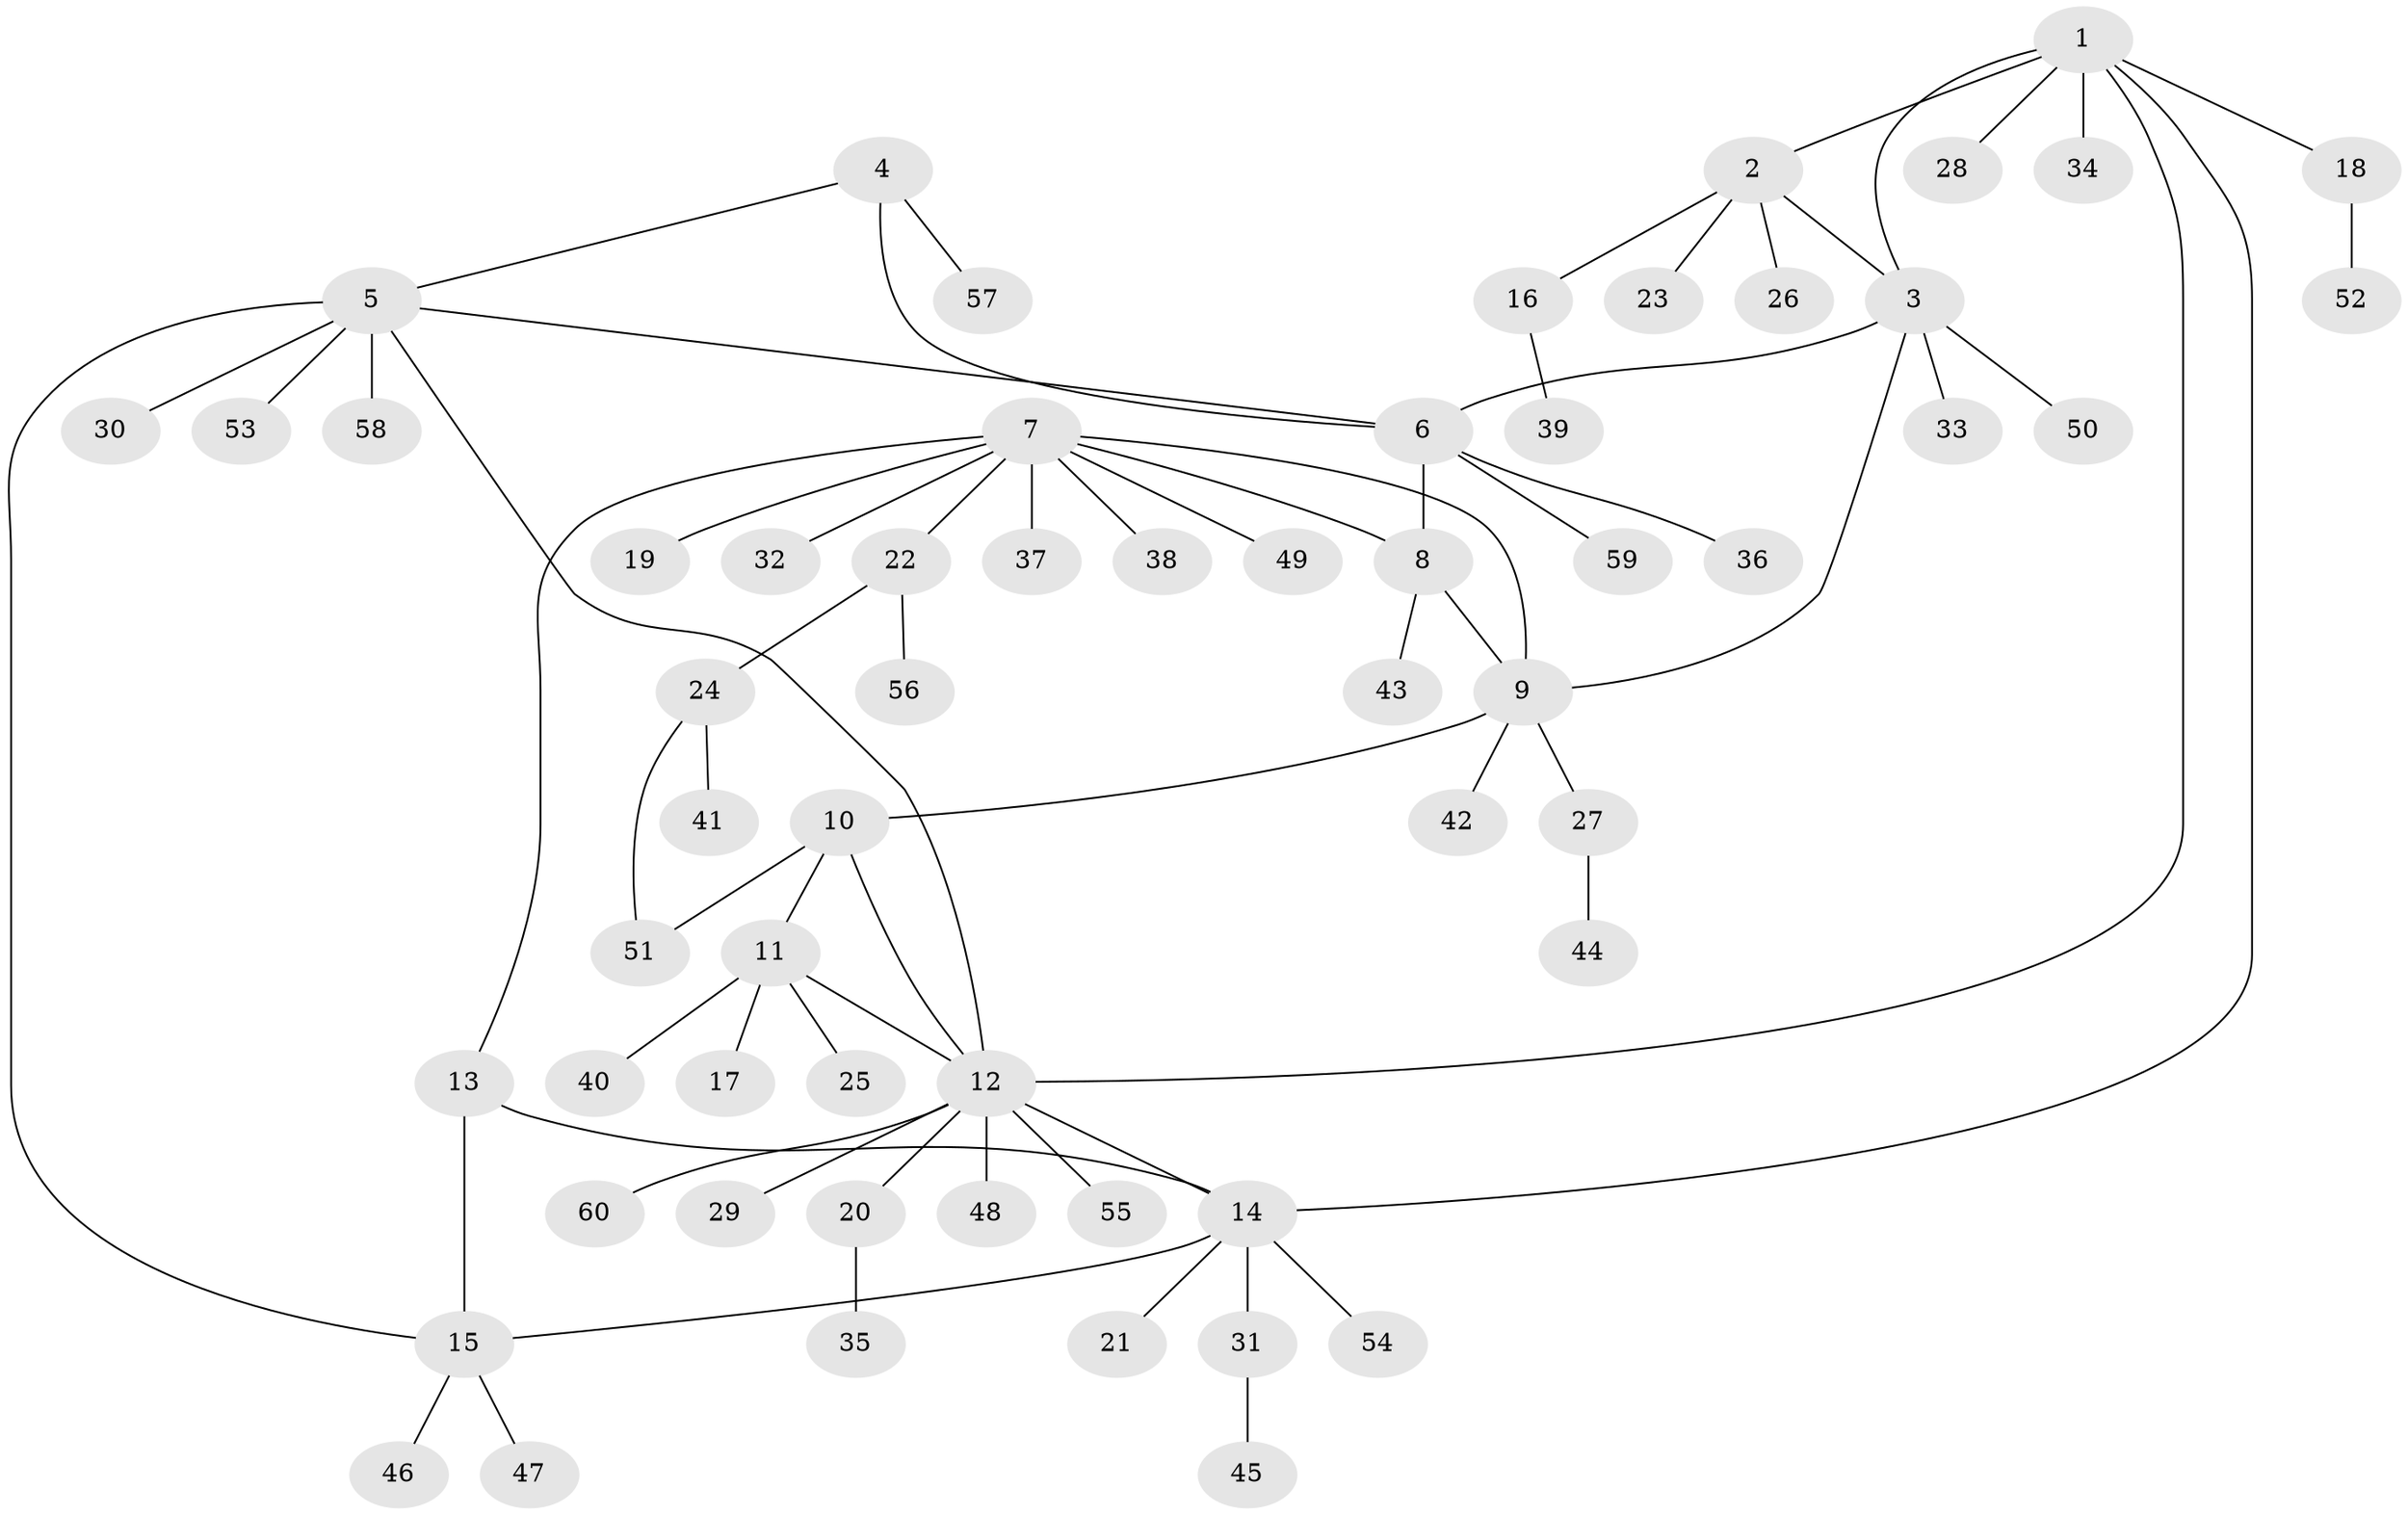 // coarse degree distribution, {6: 0.05555555555555555, 18: 0.027777777777777776, 7: 0.027777777777777776, 1: 0.8055555555555556, 4: 0.05555555555555555, 2: 0.027777777777777776}
// Generated by graph-tools (version 1.1) at 2025/59/03/04/25 21:59:07]
// undirected, 60 vertices, 71 edges
graph export_dot {
graph [start="1"]
  node [color=gray90,style=filled];
  1;
  2;
  3;
  4;
  5;
  6;
  7;
  8;
  9;
  10;
  11;
  12;
  13;
  14;
  15;
  16;
  17;
  18;
  19;
  20;
  21;
  22;
  23;
  24;
  25;
  26;
  27;
  28;
  29;
  30;
  31;
  32;
  33;
  34;
  35;
  36;
  37;
  38;
  39;
  40;
  41;
  42;
  43;
  44;
  45;
  46;
  47;
  48;
  49;
  50;
  51;
  52;
  53;
  54;
  55;
  56;
  57;
  58;
  59;
  60;
  1 -- 2;
  1 -- 3;
  1 -- 12;
  1 -- 14;
  1 -- 18;
  1 -- 28;
  1 -- 34;
  2 -- 3;
  2 -- 16;
  2 -- 23;
  2 -- 26;
  3 -- 6;
  3 -- 9;
  3 -- 33;
  3 -- 50;
  4 -- 5;
  4 -- 6;
  4 -- 57;
  5 -- 6;
  5 -- 12;
  5 -- 15;
  5 -- 30;
  5 -- 53;
  5 -- 58;
  6 -- 8;
  6 -- 36;
  6 -- 59;
  7 -- 8;
  7 -- 9;
  7 -- 13;
  7 -- 19;
  7 -- 22;
  7 -- 32;
  7 -- 37;
  7 -- 38;
  7 -- 49;
  8 -- 9;
  8 -- 43;
  9 -- 10;
  9 -- 27;
  9 -- 42;
  10 -- 11;
  10 -- 12;
  10 -- 51;
  11 -- 12;
  11 -- 17;
  11 -- 25;
  11 -- 40;
  12 -- 14;
  12 -- 20;
  12 -- 29;
  12 -- 48;
  12 -- 55;
  12 -- 60;
  13 -- 14;
  13 -- 15;
  14 -- 15;
  14 -- 21;
  14 -- 31;
  14 -- 54;
  15 -- 46;
  15 -- 47;
  16 -- 39;
  18 -- 52;
  20 -- 35;
  22 -- 24;
  22 -- 56;
  24 -- 41;
  24 -- 51;
  27 -- 44;
  31 -- 45;
}
